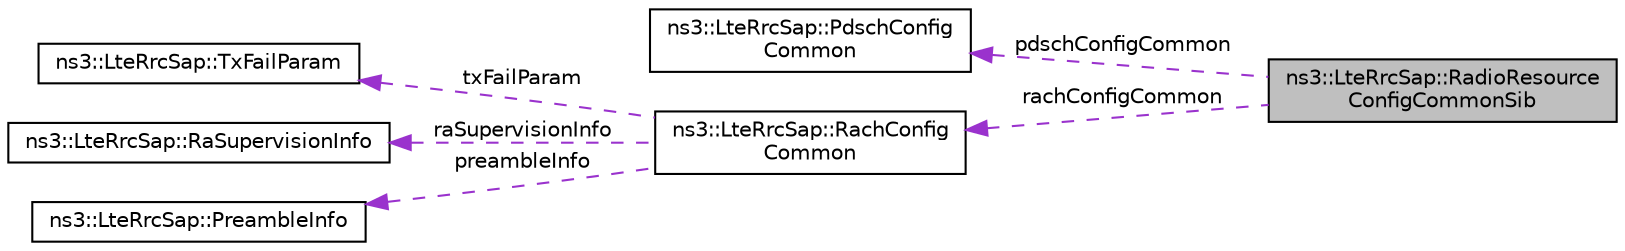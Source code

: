digraph "ns3::LteRrcSap::RadioResourceConfigCommonSib"
{
 // LATEX_PDF_SIZE
  edge [fontname="Helvetica",fontsize="10",labelfontname="Helvetica",labelfontsize="10"];
  node [fontname="Helvetica",fontsize="10",shape=record];
  rankdir="LR";
  Node1 [label="ns3::LteRrcSap::RadioResource\lConfigCommonSib",height=0.2,width=0.4,color="black", fillcolor="grey75", style="filled", fontcolor="black",tooltip="RadioResourceConfigCommonSib structure."];
  Node2 -> Node1 [dir="back",color="darkorchid3",fontsize="10",style="dashed",label=" pdschConfigCommon" ,fontname="Helvetica"];
  Node2 [label="ns3::LteRrcSap::PdschConfig\lCommon",height=0.2,width=0.4,color="black", fillcolor="white", style="filled",URL="$structns3_1_1_lte_rrc_sap_1_1_pdsch_config_common.html",tooltip="PdschConfigCommon structure."];
  Node3 -> Node1 [dir="back",color="darkorchid3",fontsize="10",style="dashed",label=" rachConfigCommon" ,fontname="Helvetica"];
  Node3 [label="ns3::LteRrcSap::RachConfig\lCommon",height=0.2,width=0.4,color="black", fillcolor="white", style="filled",URL="$structns3_1_1_lte_rrc_sap_1_1_rach_config_common.html",tooltip="RachConfigCommon structure."];
  Node4 -> Node3 [dir="back",color="darkorchid3",fontsize="10",style="dashed",label=" txFailParam" ,fontname="Helvetica"];
  Node4 [label="ns3::LteRrcSap::TxFailParam",height=0.2,width=0.4,color="black", fillcolor="white", style="filled",URL="$structns3_1_1_lte_rrc_sap_1_1_tx_fail_param.html",tooltip="TxFailParams structure."];
  Node5 -> Node3 [dir="back",color="darkorchid3",fontsize="10",style="dashed",label=" raSupervisionInfo" ,fontname="Helvetica"];
  Node5 [label="ns3::LteRrcSap::RaSupervisionInfo",height=0.2,width=0.4,color="black", fillcolor="white", style="filled",URL="$structns3_1_1_lte_rrc_sap_1_1_ra_supervision_info.html",tooltip="RaSupervisionInfo structure."];
  Node6 -> Node3 [dir="back",color="darkorchid3",fontsize="10",style="dashed",label=" preambleInfo" ,fontname="Helvetica"];
  Node6 [label="ns3::LteRrcSap::PreambleInfo",height=0.2,width=0.4,color="black", fillcolor="white", style="filled",URL="$structns3_1_1_lte_rrc_sap_1_1_preamble_info.html",tooltip="PreambleInfo structure."];
}
